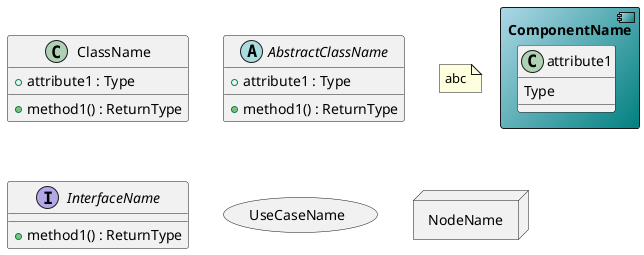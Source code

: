 @startuml
allowmixing
class ClassName {
    +attribute1 : Type
    +method1() : ReturnType
}

abstract class AbstractClassName {
    +attribute1 : Type
    +method1() : ReturnType
}
 note "abc" as N1


interface InterfaceName {
    +method1() : ReturnType
}

usecase UseCaseName

component "ComponentName" #lightblue/teal {
   attribute1 : Type
}

node NodeName
@enduml
